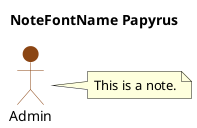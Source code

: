 @startuml

'!include ../../../plantuml-styles/plantuml-ae-skinparam-ex.iuml

skinparam ActorBorderColor   SaddleBrown
skinparam ActorBackgroundColor SaddleBrown

skinparam NoteFontName Papyrus

title NoteFontName Papyrus

:Admin: #saddleBrown
actor Admin

note right of Admin : This is a note.

@enduml
